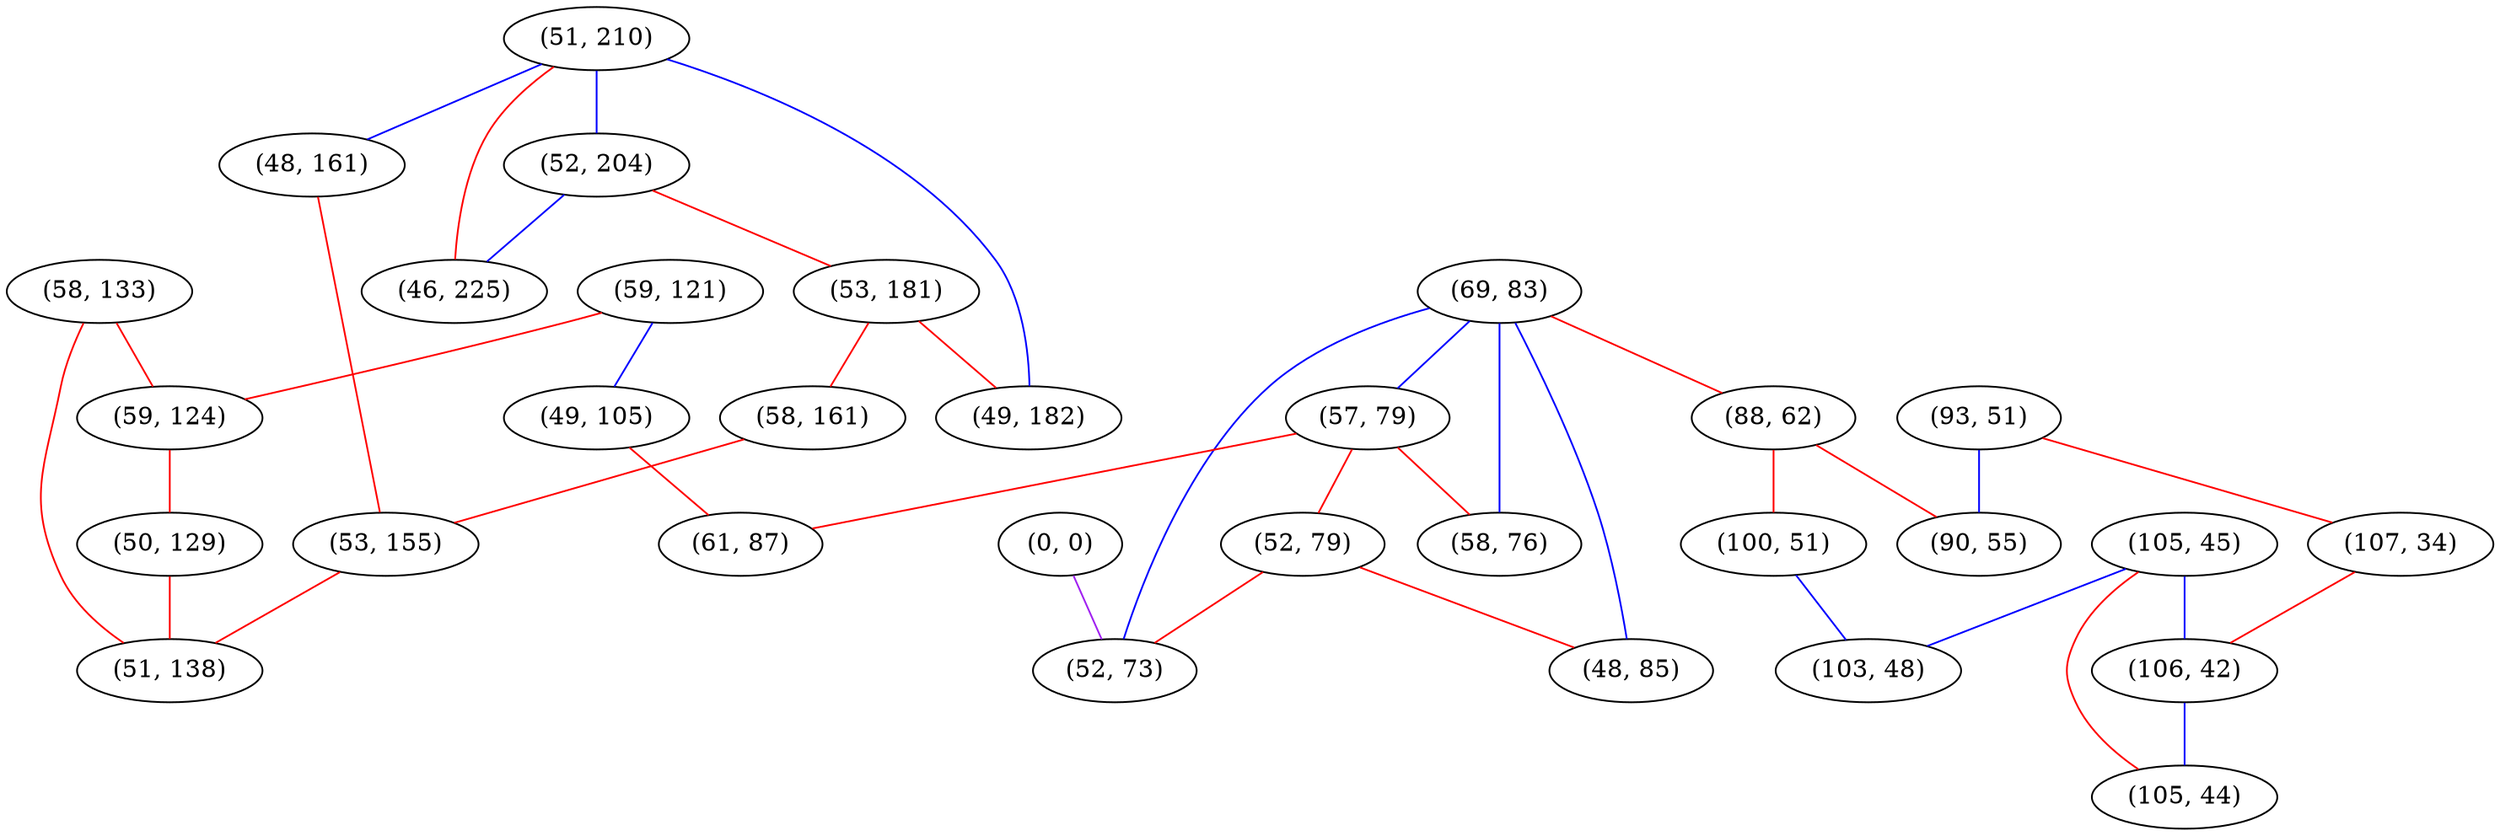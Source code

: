 graph "" {
"(51, 210)";
"(52, 204)";
"(53, 181)";
"(69, 83)";
"(58, 133)";
"(49, 182)";
"(57, 79)";
"(105, 45)";
"(52, 79)";
"(88, 62)";
"(100, 51)";
"(58, 161)";
"(93, 51)";
"(90, 55)";
"(59, 121)";
"(58, 76)";
"(48, 161)";
"(46, 225)";
"(59, 124)";
"(50, 129)";
"(0, 0)";
"(53, 155)";
"(107, 34)";
"(103, 48)";
"(51, 138)";
"(49, 105)";
"(106, 42)";
"(61, 87)";
"(48, 85)";
"(105, 44)";
"(52, 73)";
"(51, 210)" -- "(48, 161)"  [color=blue, key=0, weight=3];
"(51, 210)" -- "(46, 225)"  [color=red, key=0, weight=1];
"(51, 210)" -- "(52, 204)"  [color=blue, key=0, weight=3];
"(51, 210)" -- "(49, 182)"  [color=blue, key=0, weight=3];
"(52, 204)" -- "(46, 225)"  [color=blue, key=0, weight=3];
"(52, 204)" -- "(53, 181)"  [color=red, key=0, weight=1];
"(53, 181)" -- "(49, 182)"  [color=red, key=0, weight=1];
"(53, 181)" -- "(58, 161)"  [color=red, key=0, weight=1];
"(69, 83)" -- "(88, 62)"  [color=red, key=0, weight=1];
"(69, 83)" -- "(48, 85)"  [color=blue, key=0, weight=3];
"(69, 83)" -- "(58, 76)"  [color=blue, key=0, weight=3];
"(69, 83)" -- "(52, 73)"  [color=blue, key=0, weight=3];
"(69, 83)" -- "(57, 79)"  [color=blue, key=0, weight=3];
"(58, 133)" -- "(51, 138)"  [color=red, key=0, weight=1];
"(58, 133)" -- "(59, 124)"  [color=red, key=0, weight=1];
"(57, 79)" -- "(52, 79)"  [color=red, key=0, weight=1];
"(57, 79)" -- "(61, 87)"  [color=red, key=0, weight=1];
"(57, 79)" -- "(58, 76)"  [color=red, key=0, weight=1];
"(105, 45)" -- "(103, 48)"  [color=blue, key=0, weight=3];
"(105, 45)" -- "(105, 44)"  [color=red, key=0, weight=1];
"(105, 45)" -- "(106, 42)"  [color=blue, key=0, weight=3];
"(52, 79)" -- "(52, 73)"  [color=red, key=0, weight=1];
"(52, 79)" -- "(48, 85)"  [color=red, key=0, weight=1];
"(88, 62)" -- "(90, 55)"  [color=red, key=0, weight=1];
"(88, 62)" -- "(100, 51)"  [color=red, key=0, weight=1];
"(100, 51)" -- "(103, 48)"  [color=blue, key=0, weight=3];
"(58, 161)" -- "(53, 155)"  [color=red, key=0, weight=1];
"(93, 51)" -- "(90, 55)"  [color=blue, key=0, weight=3];
"(93, 51)" -- "(107, 34)"  [color=red, key=0, weight=1];
"(59, 121)" -- "(59, 124)"  [color=red, key=0, weight=1];
"(59, 121)" -- "(49, 105)"  [color=blue, key=0, weight=3];
"(48, 161)" -- "(53, 155)"  [color=red, key=0, weight=1];
"(59, 124)" -- "(50, 129)"  [color=red, key=0, weight=1];
"(50, 129)" -- "(51, 138)"  [color=red, key=0, weight=1];
"(0, 0)" -- "(52, 73)"  [color=purple, key=0, weight=4];
"(53, 155)" -- "(51, 138)"  [color=red, key=0, weight=1];
"(107, 34)" -- "(106, 42)"  [color=red, key=0, weight=1];
"(49, 105)" -- "(61, 87)"  [color=red, key=0, weight=1];
"(106, 42)" -- "(105, 44)"  [color=blue, key=0, weight=3];
}
